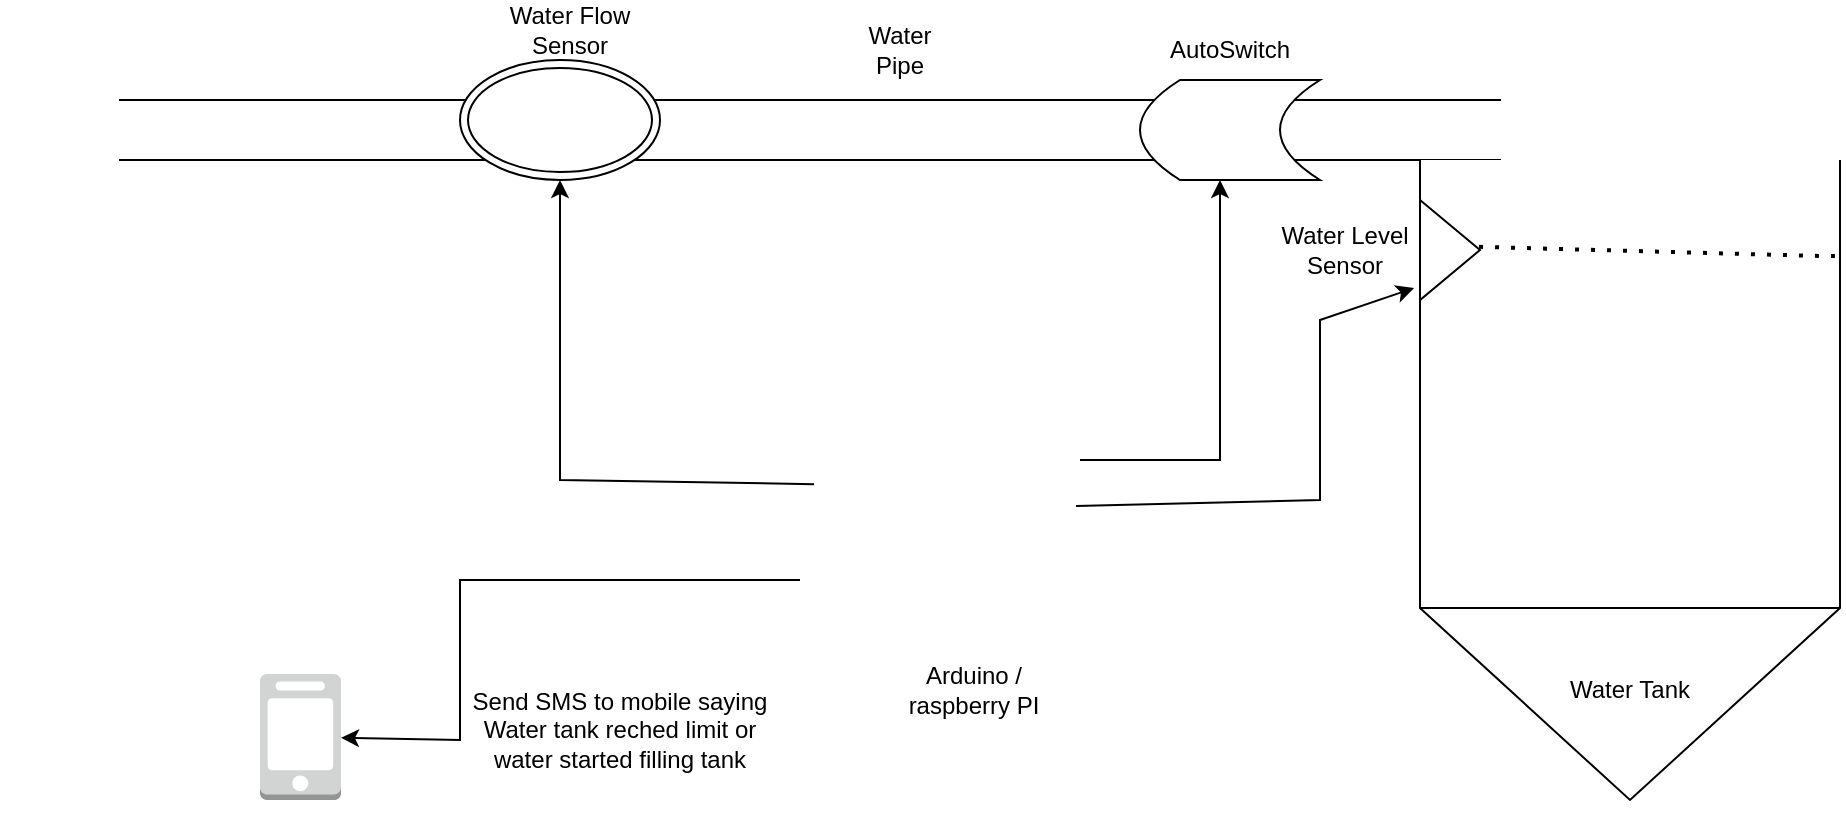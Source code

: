 <mxfile version="22.1.11" type="github">
  <diagram name="Page-1" id="97Vsrzicg0D4EQ791xuZ">
    <mxGraphModel dx="872" dy="439" grid="1" gridSize="10" guides="1" tooltips="1" connect="1" arrows="1" fold="1" page="1" pageScale="1" pageWidth="850" pageHeight="1100" math="0" shadow="0">
      <root>
        <mxCell id="0" />
        <mxCell id="1" parent="0" />
        <mxCell id="Wvw9zC45UooLsQ2qZijX-1" value="" style="shape=image;html=1;verticalAlign=top;verticalLabelPosition=bottom;labelBackgroundColor=#ffffff;imageAspect=0;aspect=fixed;image=https://cdn1.iconfinder.com/data/icons/CrystalClear/128x128/filesystems/pipe.png" parent="1" vertex="1">
          <mxGeometry x="70" y="110" width="70" height="70" as="geometry" />
        </mxCell>
        <mxCell id="Wvw9zC45UooLsQ2qZijX-2" value="" style="shape=partialRectangle;whiteSpace=wrap;html=1;left=0;right=0;fillColor=none;" parent="1" vertex="1">
          <mxGeometry x="130" y="160" width="690" height="30" as="geometry" />
        </mxCell>
        <mxCell id="Wvw9zC45UooLsQ2qZijX-3" value="" style="ellipse;shape=doubleEllipse;whiteSpace=wrap;html=1;" parent="1" vertex="1">
          <mxGeometry x="300" y="140" width="100" height="60" as="geometry" />
        </mxCell>
        <mxCell id="Wvw9zC45UooLsQ2qZijX-4" value="Water Flow Sensor" style="text;html=1;strokeColor=none;fillColor=none;align=center;verticalAlign=middle;whiteSpace=wrap;rounded=0;" parent="1" vertex="1">
          <mxGeometry x="310" y="110" width="90" height="30" as="geometry" />
        </mxCell>
        <mxCell id="Wvw9zC45UooLsQ2qZijX-5" value="" style="shape=mxgraph.pid.vessels.container,_tank,_cistern_(bottom);html=1;pointerEvents=1;align=center;verticalLabelPosition=bottom;verticalAlign=top;dashed=0;" parent="1" vertex="1">
          <mxGeometry x="780" y="190" width="210" height="320" as="geometry" />
        </mxCell>
        <mxCell id="Wvw9zC45UooLsQ2qZijX-6" value="" style="shape=dataStorage;whiteSpace=wrap;html=1;fixedSize=1;" parent="1" vertex="1">
          <mxGeometry x="640" y="150" width="90" height="50" as="geometry" />
        </mxCell>
        <mxCell id="Wvw9zC45UooLsQ2qZijX-7" value="AutoSwitch" style="text;html=1;strokeColor=none;fillColor=none;align=center;verticalAlign=middle;whiteSpace=wrap;rounded=0;" parent="1" vertex="1">
          <mxGeometry x="655" y="120" width="60" height="30" as="geometry" />
        </mxCell>
        <mxCell id="Wvw9zC45UooLsQ2qZijX-8" value="" style="triangle;whiteSpace=wrap;html=1;" parent="1" vertex="1">
          <mxGeometry x="780" y="210" width="30" height="50" as="geometry" />
        </mxCell>
        <mxCell id="Wvw9zC45UooLsQ2qZijX-9" value="Water Level Sensor" style="text;html=1;strokeColor=none;fillColor=none;align=center;verticalAlign=middle;whiteSpace=wrap;rounded=0;" parent="1" vertex="1">
          <mxGeometry x="705" y="220" width="75" height="30" as="geometry" />
        </mxCell>
        <mxCell id="Wvw9zC45UooLsQ2qZijX-10" value="" style="endArrow=none;dashed=1;html=1;dashPattern=1 3;strokeWidth=2;rounded=0;" parent="1" edge="1">
          <mxGeometry width="50" height="50" relative="1" as="geometry">
            <mxPoint x="809.529" y="233.393" as="sourcePoint" />
            <mxPoint x="990" y="238" as="targetPoint" />
            <Array as="points">
              <mxPoint x="980" y="238" />
            </Array>
          </mxGeometry>
        </mxCell>
        <mxCell id="Wvw9zC45UooLsQ2qZijX-11" value="Water Pipe" style="text;html=1;strokeColor=none;fillColor=none;align=center;verticalAlign=middle;whiteSpace=wrap;rounded=0;" parent="1" vertex="1">
          <mxGeometry x="490" y="120" width="60" height="30" as="geometry" />
        </mxCell>
        <mxCell id="Wvw9zC45UooLsQ2qZijX-12" value="Water Tank" style="text;html=1;strokeColor=none;fillColor=none;align=center;verticalAlign=middle;whiteSpace=wrap;rounded=0;" parent="1" vertex="1">
          <mxGeometry x="850" y="440" width="70" height="30" as="geometry" />
        </mxCell>
        <mxCell id="Wvw9zC45UooLsQ2qZijX-14" value="" style="shape=image;html=1;verticalAlign=top;verticalLabelPosition=bottom;labelBackgroundColor=#ffffff;imageAspect=0;aspect=fixed;image=https://cdn2.iconfinder.com/data/icons/electronic-13/480/3-electronic-arduino-chipset-icon-2-128.png" parent="1" vertex="1">
          <mxGeometry x="480" y="312" width="128" height="128" as="geometry" />
        </mxCell>
        <mxCell id="Wvw9zC45UooLsQ2qZijX-15" value="Arduino / raspberry PI" style="text;html=1;strokeColor=none;fillColor=none;align=center;verticalAlign=middle;whiteSpace=wrap;rounded=0;" parent="1" vertex="1">
          <mxGeometry x="514" y="440" width="86" height="30" as="geometry" />
        </mxCell>
        <mxCell id="Wvw9zC45UooLsQ2qZijX-16" value="" style="endArrow=classic;html=1;rounded=0;entryX=0.5;entryY=1;entryDx=0;entryDy=0;exitX=-0.023;exitY=0.313;exitDx=0;exitDy=0;exitPerimeter=0;" parent="1" source="Wvw9zC45UooLsQ2qZijX-14" target="Wvw9zC45UooLsQ2qZijX-3" edge="1">
          <mxGeometry width="50" height="50" relative="1" as="geometry">
            <mxPoint x="270" y="290" as="sourcePoint" />
            <mxPoint x="320" y="240" as="targetPoint" />
            <Array as="points">
              <mxPoint x="350" y="350" />
            </Array>
          </mxGeometry>
        </mxCell>
        <mxCell id="Wvw9zC45UooLsQ2qZijX-17" value="" style="endArrow=classic;html=1;rounded=0;" parent="1" edge="1">
          <mxGeometry width="50" height="50" relative="1" as="geometry">
            <mxPoint x="610" y="340" as="sourcePoint" />
            <mxPoint x="680" y="200" as="targetPoint" />
            <Array as="points">
              <mxPoint x="680" y="340" />
            </Array>
          </mxGeometry>
        </mxCell>
        <mxCell id="Wvw9zC45UooLsQ2qZijX-18" value="" style="endArrow=classic;html=1;rounded=0;entryX=-0.014;entryY=0.2;entryDx=0;entryDy=0;entryPerimeter=0;exitX=1;exitY=0.398;exitDx=0;exitDy=0;exitPerimeter=0;" parent="1" source="Wvw9zC45UooLsQ2qZijX-14" target="Wvw9zC45UooLsQ2qZijX-5" edge="1">
          <mxGeometry width="50" height="50" relative="1" as="geometry">
            <mxPoint x="630" y="360" as="sourcePoint" />
            <mxPoint x="630" y="310" as="targetPoint" />
            <Array as="points">
              <mxPoint x="730" y="360" />
              <mxPoint x="730" y="270" />
            </Array>
          </mxGeometry>
        </mxCell>
        <mxCell id="hqJqOE1jIvy0kedfdV8O-1" value="" style="outlineConnect=0;dashed=0;verticalLabelPosition=bottom;verticalAlign=top;align=center;html=1;shape=mxgraph.aws3.mobile_client;fillColor=#D2D3D3;gradientColor=none;" vertex="1" parent="1">
          <mxGeometry x="200" y="447" width="40.5" height="63" as="geometry" />
        </mxCell>
        <mxCell id="hqJqOE1jIvy0kedfdV8O-2" value="" style="endArrow=classic;html=1;rounded=0;" edge="1" parent="1" target="hqJqOE1jIvy0kedfdV8O-1">
          <mxGeometry width="50" height="50" relative="1" as="geometry">
            <mxPoint x="470" y="400" as="sourcePoint" />
            <mxPoint x="290" y="400" as="targetPoint" />
            <Array as="points">
              <mxPoint x="300" y="400" />
              <mxPoint x="300" y="480" />
            </Array>
          </mxGeometry>
        </mxCell>
        <mxCell id="hqJqOE1jIvy0kedfdV8O-3" value="Send SMS to mobile saying Water tank reched limit or water started filling tank" style="text;html=1;strokeColor=none;fillColor=none;align=center;verticalAlign=middle;whiteSpace=wrap;rounded=0;" vertex="1" parent="1">
          <mxGeometry x="300" y="430" width="160" height="90" as="geometry" />
        </mxCell>
      </root>
    </mxGraphModel>
  </diagram>
</mxfile>
